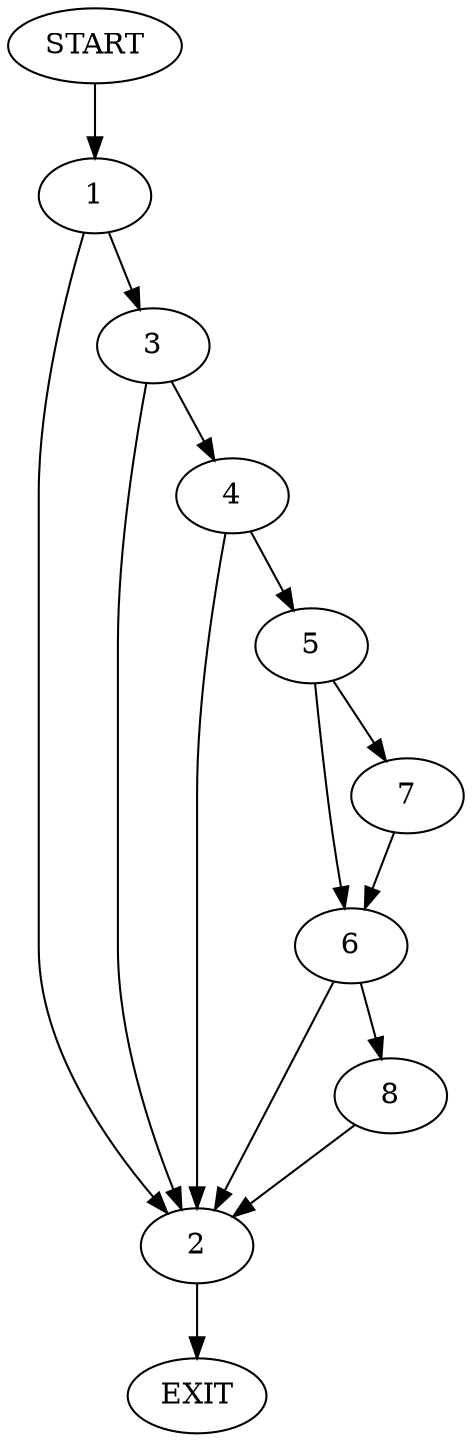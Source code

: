 digraph {
0 [label="START"]
9 [label="EXIT"]
0 -> 1
1 -> 2
1 -> 3
2 -> 9
3 -> 2
3 -> 4
4 -> 5
4 -> 2
5 -> 6
5 -> 7
7 -> 6
6 -> 2
6 -> 8
8 -> 2
}
